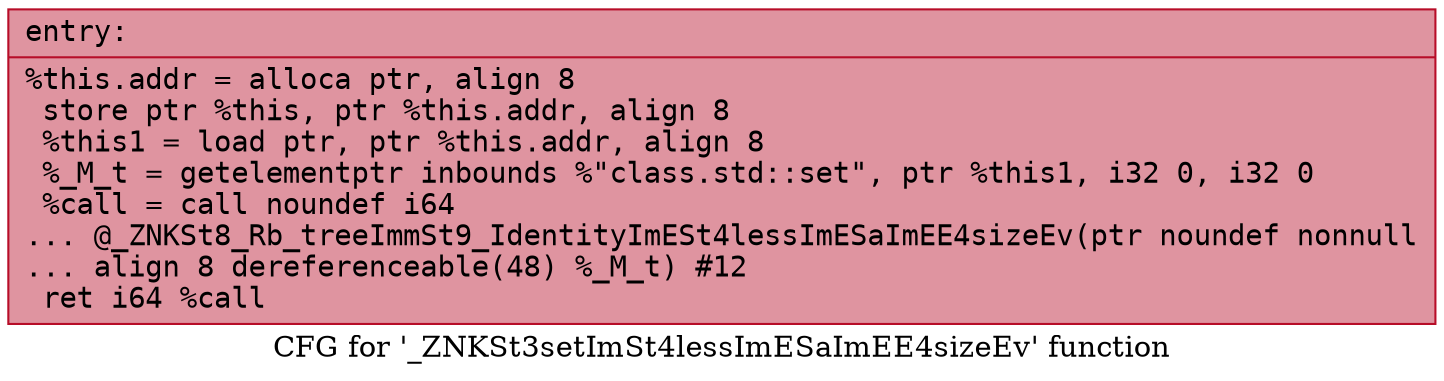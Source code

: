 digraph "CFG for '_ZNKSt3setImSt4lessImESaImEE4sizeEv' function" {
	label="CFG for '_ZNKSt3setImSt4lessImESaImEE4sizeEv' function";

	Node0x5606e004a7c0 [shape=record,color="#b70d28ff", style=filled, fillcolor="#b70d2870" fontname="Courier",label="{entry:\l|  %this.addr = alloca ptr, align 8\l  store ptr %this, ptr %this.addr, align 8\l  %this1 = load ptr, ptr %this.addr, align 8\l  %_M_t = getelementptr inbounds %\"class.std::set\", ptr %this1, i32 0, i32 0\l  %call = call noundef i64\l... @_ZNKSt8_Rb_treeImmSt9_IdentityImESt4lessImESaImEE4sizeEv(ptr noundef nonnull\l... align 8 dereferenceable(48) %_M_t) #12\l  ret i64 %call\l}"];
}
